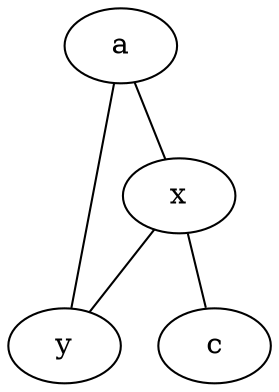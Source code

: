graph test2 {
       a -- {x y};
       x -- c [w=10.0];
       x -- y [w=5.0,len=19337626283829798266469817661];
}

